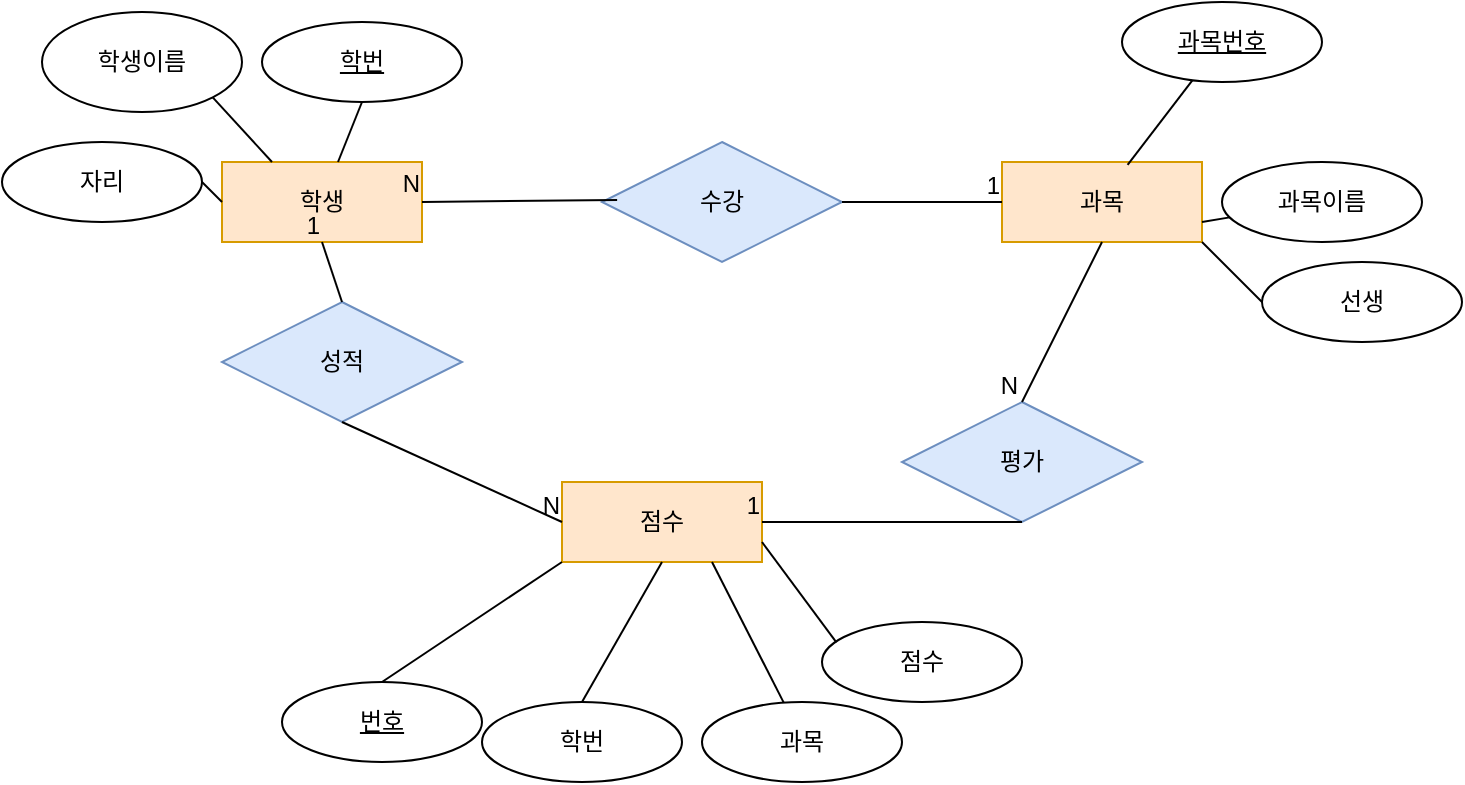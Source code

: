 <mxfile version="21.6.1" type="github">
  <diagram name="페이지-1" id="05OPVli3yMBM03yIuk8C">
    <mxGraphModel dx="1050" dy="619" grid="1" gridSize="10" guides="1" tooltips="1" connect="1" arrows="1" fold="1" page="1" pageScale="1" pageWidth="827" pageHeight="1169" math="0" shadow="0">
      <root>
        <mxCell id="0" />
        <mxCell id="1" parent="0" />
        <mxCell id="YsVjF5PBZ78NOjIdjabT-1" value="학생" style="whiteSpace=wrap;html=1;align=center;fillColor=#ffe6cc;strokeColor=#d79b00;" parent="1" vertex="1">
          <mxGeometry x="150" y="220" width="100" height="40" as="geometry" />
        </mxCell>
        <mxCell id="YsVjF5PBZ78NOjIdjabT-2" value="점수" style="whiteSpace=wrap;html=1;align=center;fillColor=#ffe6cc;strokeColor=#d79b00;" parent="1" vertex="1">
          <mxGeometry x="320" y="380" width="100" height="40" as="geometry" />
        </mxCell>
        <mxCell id="YsVjF5PBZ78NOjIdjabT-3" value="과목" style="whiteSpace=wrap;html=1;align=center;fillColor=#ffe6cc;strokeColor=#d79b00;" parent="1" vertex="1">
          <mxGeometry x="540" y="220" width="100" height="40" as="geometry" />
        </mxCell>
        <mxCell id="YsVjF5PBZ78NOjIdjabT-6" value="수강" style="shape=rhombus;perimeter=rhombusPerimeter;whiteSpace=wrap;html=1;align=center;fillColor=#dae8fc;strokeColor=#6c8ebf;" parent="1" vertex="1">
          <mxGeometry x="340" y="210" width="120" height="60" as="geometry" />
        </mxCell>
        <mxCell id="YsVjF5PBZ78NOjIdjabT-8" value="성적" style="shape=rhombus;perimeter=rhombusPerimeter;whiteSpace=wrap;html=1;align=center;fillColor=#dae8fc;strokeColor=#6c8ebf;" parent="1" vertex="1">
          <mxGeometry x="150" y="290" width="120" height="60" as="geometry" />
        </mxCell>
        <mxCell id="YsVjF5PBZ78NOjIdjabT-9" value="평가" style="shape=rhombus;perimeter=rhombusPerimeter;whiteSpace=wrap;html=1;align=center;fillColor=#dae8fc;strokeColor=#6c8ebf;" parent="1" vertex="1">
          <mxGeometry x="490" y="340" width="120" height="60" as="geometry" />
        </mxCell>
        <mxCell id="YsVjF5PBZ78NOjIdjabT-10" value="학번" style="ellipse;whiteSpace=wrap;html=1;align=center;fontStyle=4;" parent="1" vertex="1">
          <mxGeometry x="170" y="150" width="100" height="40" as="geometry" />
        </mxCell>
        <mxCell id="YsVjF5PBZ78NOjIdjabT-11" value="학생이름" style="ellipse;whiteSpace=wrap;html=1;align=center;" parent="1" vertex="1">
          <mxGeometry x="60" y="145" width="100" height="50" as="geometry" />
        </mxCell>
        <mxCell id="YsVjF5PBZ78NOjIdjabT-12" value="자리" style="ellipse;whiteSpace=wrap;html=1;align=center;" parent="1" vertex="1">
          <mxGeometry x="40" y="210" width="100" height="40" as="geometry" />
        </mxCell>
        <mxCell id="YsVjF5PBZ78NOjIdjabT-16" value="" style="endArrow=none;html=1;rounded=0;exitX=0.063;exitY=0.483;exitDx=0;exitDy=0;exitPerimeter=0;entryX=1;entryY=0.5;entryDx=0;entryDy=0;" parent="1" source="YsVjF5PBZ78NOjIdjabT-6" target="YsVjF5PBZ78NOjIdjabT-1" edge="1">
          <mxGeometry relative="1" as="geometry">
            <mxPoint x="90" y="280" as="sourcePoint" />
            <mxPoint x="250" y="280" as="targetPoint" />
          </mxGeometry>
        </mxCell>
        <mxCell id="YsVjF5PBZ78NOjIdjabT-17" value="N" style="resizable=0;html=1;whiteSpace=wrap;align=right;verticalAlign=bottom;" parent="YsVjF5PBZ78NOjIdjabT-16" connectable="0" vertex="1">
          <mxGeometry x="1" relative="1" as="geometry" />
        </mxCell>
        <mxCell id="YsVjF5PBZ78NOjIdjabT-18" value="" style="endArrow=none;html=1;rounded=0;entryX=0;entryY=0.5;entryDx=0;entryDy=0;exitX=1;exitY=0.5;exitDx=0;exitDy=0;" parent="1" source="YsVjF5PBZ78NOjIdjabT-6" target="YsVjF5PBZ78NOjIdjabT-3" edge="1">
          <mxGeometry relative="1" as="geometry">
            <mxPoint x="450" y="400" as="sourcePoint" />
            <mxPoint x="610" y="400" as="targetPoint" />
          </mxGeometry>
        </mxCell>
        <mxCell id="YsVjF5PBZ78NOjIdjabT-19" value="1" style="resizable=0;html=1;whiteSpace=wrap;align=right;verticalAlign=bottom;" parent="YsVjF5PBZ78NOjIdjabT-18" connectable="0" vertex="1">
          <mxGeometry x="1" relative="1" as="geometry" />
        </mxCell>
        <mxCell id="YsVjF5PBZ78NOjIdjabT-20" value="" style="endArrow=none;html=1;rounded=0;exitX=0.5;exitY=1;exitDx=0;exitDy=0;entryX=0.5;entryY=0;entryDx=0;entryDy=0;labelBorderColor=none;" parent="1" source="YsVjF5PBZ78NOjIdjabT-3" target="YsVjF5PBZ78NOjIdjabT-9" edge="1">
          <mxGeometry relative="1" as="geometry">
            <mxPoint x="450" y="400" as="sourcePoint" />
            <mxPoint x="610" y="400" as="targetPoint" />
          </mxGeometry>
        </mxCell>
        <mxCell id="YsVjF5PBZ78NOjIdjabT-21" value="N" style="resizable=0;html=1;whiteSpace=wrap;align=right;verticalAlign=bottom;" parent="YsVjF5PBZ78NOjIdjabT-20" connectable="0" vertex="1">
          <mxGeometry x="1" relative="1" as="geometry" />
        </mxCell>
        <mxCell id="YsVjF5PBZ78NOjIdjabT-22" value="" style="endArrow=none;html=1;rounded=0;entryX=1;entryY=0.5;entryDx=0;entryDy=0;exitX=0.5;exitY=1;exitDx=0;exitDy=0;" parent="1" source="YsVjF5PBZ78NOjIdjabT-9" target="YsVjF5PBZ78NOjIdjabT-2" edge="1">
          <mxGeometry relative="1" as="geometry">
            <mxPoint x="450" y="400" as="sourcePoint" />
            <mxPoint x="610" y="400" as="targetPoint" />
          </mxGeometry>
        </mxCell>
        <mxCell id="YsVjF5PBZ78NOjIdjabT-23" value="1" style="resizable=0;html=1;whiteSpace=wrap;align=right;verticalAlign=bottom;" parent="YsVjF5PBZ78NOjIdjabT-22" connectable="0" vertex="1">
          <mxGeometry x="1" relative="1" as="geometry" />
        </mxCell>
        <mxCell id="YsVjF5PBZ78NOjIdjabT-24" value="" style="endArrow=none;html=1;rounded=0;entryX=0;entryY=0.5;entryDx=0;entryDy=0;exitX=0.5;exitY=1;exitDx=0;exitDy=0;" parent="1" source="YsVjF5PBZ78NOjIdjabT-8" target="YsVjF5PBZ78NOjIdjabT-2" edge="1">
          <mxGeometry relative="1" as="geometry">
            <mxPoint x="450" y="400" as="sourcePoint" />
            <mxPoint x="610" y="400" as="targetPoint" />
          </mxGeometry>
        </mxCell>
        <mxCell id="YsVjF5PBZ78NOjIdjabT-25" value="N" style="resizable=0;html=1;whiteSpace=wrap;align=right;verticalAlign=bottom;" parent="YsVjF5PBZ78NOjIdjabT-24" connectable="0" vertex="1">
          <mxGeometry x="1" relative="1" as="geometry" />
        </mxCell>
        <mxCell id="YsVjF5PBZ78NOjIdjabT-26" value="" style="endArrow=none;html=1;rounded=0;entryX=0.5;entryY=1;entryDx=0;entryDy=0;exitX=0.5;exitY=0;exitDx=0;exitDy=0;" parent="1" source="YsVjF5PBZ78NOjIdjabT-8" target="YsVjF5PBZ78NOjIdjabT-1" edge="1">
          <mxGeometry relative="1" as="geometry">
            <mxPoint x="450" y="400" as="sourcePoint" />
            <mxPoint x="610" y="400" as="targetPoint" />
          </mxGeometry>
        </mxCell>
        <mxCell id="YsVjF5PBZ78NOjIdjabT-27" value="1" style="resizable=0;html=1;whiteSpace=wrap;align=right;verticalAlign=bottom;" parent="YsVjF5PBZ78NOjIdjabT-26" connectable="0" vertex="1">
          <mxGeometry x="1" relative="1" as="geometry" />
        </mxCell>
        <mxCell id="YsVjF5PBZ78NOjIdjabT-28" value="과목번호" style="ellipse;whiteSpace=wrap;html=1;align=center;fontStyle=4;" parent="1" vertex="1">
          <mxGeometry x="600" y="140" width="100" height="40" as="geometry" />
        </mxCell>
        <mxCell id="YsVjF5PBZ78NOjIdjabT-29" value="과목이름" style="ellipse;whiteSpace=wrap;html=1;align=center;" parent="1" vertex="1">
          <mxGeometry x="650" y="220" width="100" height="40" as="geometry" />
        </mxCell>
        <mxCell id="YsVjF5PBZ78NOjIdjabT-30" value="선생" style="ellipse;whiteSpace=wrap;html=1;align=center;" parent="1" vertex="1">
          <mxGeometry x="670" y="270" width="100" height="40" as="geometry" />
        </mxCell>
        <mxCell id="YsVjF5PBZ78NOjIdjabT-31" value="번호" style="ellipse;whiteSpace=wrap;html=1;align=center;fontStyle=4;" parent="1" vertex="1">
          <mxGeometry x="180" y="480" width="100" height="40" as="geometry" />
        </mxCell>
        <mxCell id="YsVjF5PBZ78NOjIdjabT-32" value="학번" style="ellipse;whiteSpace=wrap;html=1;align=center;" parent="1" vertex="1">
          <mxGeometry x="280" y="490" width="100" height="40" as="geometry" />
        </mxCell>
        <mxCell id="YsVjF5PBZ78NOjIdjabT-33" value="과목" style="ellipse;whiteSpace=wrap;html=1;align=center;" parent="1" vertex="1">
          <mxGeometry x="390" y="490" width="100" height="40" as="geometry" />
        </mxCell>
        <mxCell id="YsVjF5PBZ78NOjIdjabT-34" value="점수" style="ellipse;whiteSpace=wrap;html=1;align=center;" parent="1" vertex="1">
          <mxGeometry x="450" y="450" width="100" height="40" as="geometry" />
        </mxCell>
        <mxCell id="YsVjF5PBZ78NOjIdjabT-36" value="" style="endArrow=none;html=1;rounded=0;entryX=0.5;entryY=0;entryDx=0;entryDy=0;exitX=0;exitY=1;exitDx=0;exitDy=0;" parent="1" source="YsVjF5PBZ78NOjIdjabT-2" target="YsVjF5PBZ78NOjIdjabT-31" edge="1">
          <mxGeometry relative="1" as="geometry">
            <mxPoint x="230" y="370" as="sourcePoint" />
            <mxPoint x="390" y="370" as="targetPoint" />
          </mxGeometry>
        </mxCell>
        <mxCell id="YsVjF5PBZ78NOjIdjabT-37" value="" style="endArrow=none;html=1;rounded=0;entryX=0.5;entryY=0;entryDx=0;entryDy=0;exitX=0.5;exitY=1;exitDx=0;exitDy=0;" parent="1" source="YsVjF5PBZ78NOjIdjabT-2" target="YsVjF5PBZ78NOjIdjabT-32" edge="1">
          <mxGeometry relative="1" as="geometry">
            <mxPoint x="230" y="370" as="sourcePoint" />
            <mxPoint x="390" y="370" as="targetPoint" />
          </mxGeometry>
        </mxCell>
        <mxCell id="YsVjF5PBZ78NOjIdjabT-38" value="" style="endArrow=none;html=1;rounded=0;entryX=0.408;entryY=0.005;entryDx=0;entryDy=0;entryPerimeter=0;exitX=0.75;exitY=1;exitDx=0;exitDy=0;" parent="1" source="YsVjF5PBZ78NOjIdjabT-2" target="YsVjF5PBZ78NOjIdjabT-33" edge="1">
          <mxGeometry relative="1" as="geometry">
            <mxPoint x="230" y="370" as="sourcePoint" />
            <mxPoint x="390" y="370" as="targetPoint" />
          </mxGeometry>
        </mxCell>
        <mxCell id="YsVjF5PBZ78NOjIdjabT-39" value="" style="endArrow=none;html=1;rounded=0;entryX=0.072;entryY=0.255;entryDx=0;entryDy=0;exitX=1;exitY=0.75;exitDx=0;exitDy=0;entryPerimeter=0;" parent="1" source="YsVjF5PBZ78NOjIdjabT-2" target="YsVjF5PBZ78NOjIdjabT-34" edge="1">
          <mxGeometry relative="1" as="geometry">
            <mxPoint x="230" y="370" as="sourcePoint" />
            <mxPoint x="390" y="370" as="targetPoint" />
          </mxGeometry>
        </mxCell>
        <mxCell id="YsVjF5PBZ78NOjIdjabT-41" value="" style="endArrow=none;html=1;rounded=0;entryX=0.5;entryY=1;entryDx=0;entryDy=0;" parent="1" source="YsVjF5PBZ78NOjIdjabT-1" target="YsVjF5PBZ78NOjIdjabT-10" edge="1">
          <mxGeometry relative="1" as="geometry">
            <mxPoint x="230" y="370" as="sourcePoint" />
            <mxPoint x="390" y="370" as="targetPoint" />
          </mxGeometry>
        </mxCell>
        <mxCell id="YsVjF5PBZ78NOjIdjabT-42" value="" style="endArrow=none;html=1;rounded=0;entryX=1;entryY=1;entryDx=0;entryDy=0;exitX=0.25;exitY=0;exitDx=0;exitDy=0;" parent="1" source="YsVjF5PBZ78NOjIdjabT-1" target="YsVjF5PBZ78NOjIdjabT-11" edge="1">
          <mxGeometry relative="1" as="geometry">
            <mxPoint x="230" y="370" as="sourcePoint" />
            <mxPoint x="390" y="370" as="targetPoint" />
          </mxGeometry>
        </mxCell>
        <mxCell id="YsVjF5PBZ78NOjIdjabT-43" value="" style="endArrow=none;html=1;rounded=0;entryX=1;entryY=0.5;entryDx=0;entryDy=0;exitX=0;exitY=0.5;exitDx=0;exitDy=0;" parent="1" source="YsVjF5PBZ78NOjIdjabT-1" target="YsVjF5PBZ78NOjIdjabT-12" edge="1">
          <mxGeometry relative="1" as="geometry">
            <mxPoint x="230" y="370" as="sourcePoint" />
            <mxPoint x="390" y="370" as="targetPoint" />
          </mxGeometry>
        </mxCell>
        <mxCell id="3LwnKAPTQGHpcFDK8_im-1" value="" style="endArrow=none;html=1;rounded=0;exitX=0.628;exitY=0.035;exitDx=0;exitDy=0;exitPerimeter=0;" edge="1" parent="1" source="YsVjF5PBZ78NOjIdjabT-3" target="YsVjF5PBZ78NOjIdjabT-28">
          <mxGeometry relative="1" as="geometry">
            <mxPoint x="330" y="320" as="sourcePoint" />
            <mxPoint x="490" y="320" as="targetPoint" />
          </mxGeometry>
        </mxCell>
        <mxCell id="3LwnKAPTQGHpcFDK8_im-2" value="" style="endArrow=none;html=1;rounded=0;exitX=1;exitY=0.75;exitDx=0;exitDy=0;" edge="1" parent="1" source="YsVjF5PBZ78NOjIdjabT-3" target="YsVjF5PBZ78NOjIdjabT-29">
          <mxGeometry relative="1" as="geometry">
            <mxPoint x="330" y="320" as="sourcePoint" />
            <mxPoint x="490" y="320" as="targetPoint" />
          </mxGeometry>
        </mxCell>
        <mxCell id="3LwnKAPTQGHpcFDK8_im-3" value="" style="endArrow=none;html=1;rounded=0;entryX=0;entryY=0.5;entryDx=0;entryDy=0;exitX=1;exitY=1;exitDx=0;exitDy=0;" edge="1" parent="1" source="YsVjF5PBZ78NOjIdjabT-3" target="YsVjF5PBZ78NOjIdjabT-30">
          <mxGeometry relative="1" as="geometry">
            <mxPoint x="330" y="320" as="sourcePoint" />
            <mxPoint x="490" y="320" as="targetPoint" />
          </mxGeometry>
        </mxCell>
      </root>
    </mxGraphModel>
  </diagram>
</mxfile>
